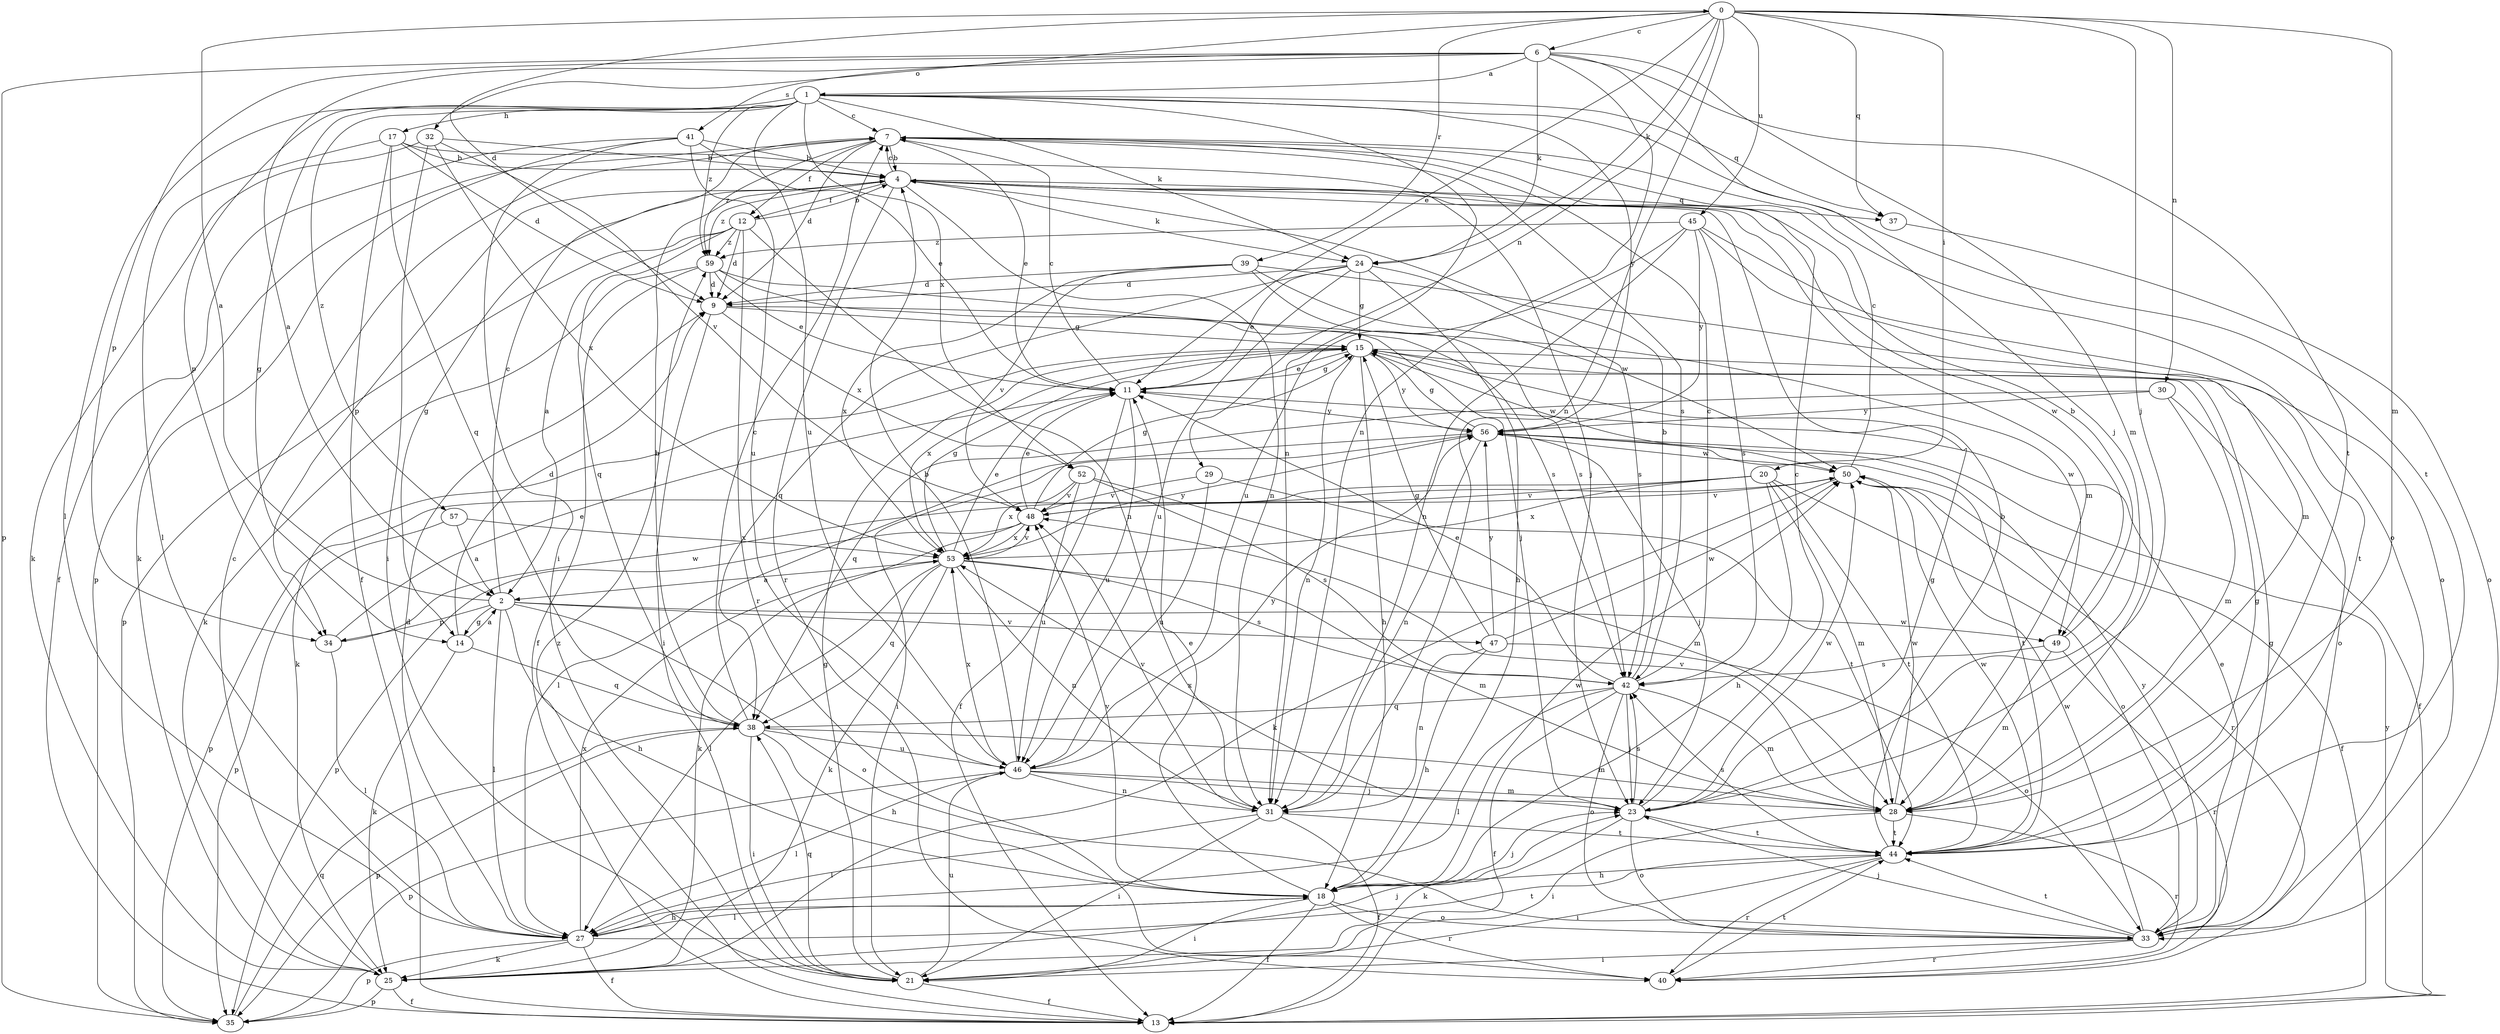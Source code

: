 strict digraph  {
0;
1;
2;
4;
6;
7;
9;
11;
12;
13;
14;
15;
17;
18;
20;
21;
23;
24;
25;
27;
28;
29;
30;
31;
32;
33;
34;
35;
37;
38;
39;
40;
41;
42;
44;
45;
46;
47;
48;
49;
50;
52;
53;
56;
57;
59;
0 -> 6  [label=c];
0 -> 9  [label=d];
0 -> 11  [label=e];
0 -> 20  [label=i];
0 -> 23  [label=j];
0 -> 24  [label=k];
0 -> 28  [label=m];
0 -> 29  [label=n];
0 -> 30  [label=n];
0 -> 31  [label=n];
0 -> 32  [label=o];
0 -> 37  [label=q];
0 -> 39  [label=r];
0 -> 45  [label=u];
1 -> 7  [label=c];
1 -> 14  [label=g];
1 -> 17  [label=h];
1 -> 24  [label=k];
1 -> 27  [label=l];
1 -> 31  [label=n];
1 -> 34  [label=p];
1 -> 37  [label=q];
1 -> 44  [label=t];
1 -> 46  [label=u];
1 -> 52  [label=x];
1 -> 56  [label=y];
1 -> 57  [label=z];
1 -> 59  [label=z];
2 -> 0  [label=a];
2 -> 7  [label=c];
2 -> 14  [label=g];
2 -> 18  [label=h];
2 -> 27  [label=l];
2 -> 33  [label=o];
2 -> 34  [label=p];
2 -> 47  [label=v];
2 -> 49  [label=w];
4 -> 7  [label=c];
4 -> 12  [label=f];
4 -> 14  [label=g];
4 -> 24  [label=k];
4 -> 28  [label=m];
4 -> 31  [label=n];
4 -> 34  [label=p];
4 -> 37  [label=q];
4 -> 40  [label=r];
4 -> 49  [label=w];
4 -> 59  [label=z];
6 -> 1  [label=a];
6 -> 2  [label=a];
6 -> 23  [label=j];
6 -> 24  [label=k];
6 -> 28  [label=m];
6 -> 31  [label=n];
6 -> 34  [label=p];
6 -> 35  [label=p];
6 -> 41  [label=s];
6 -> 44  [label=t];
7 -> 4  [label=b];
7 -> 9  [label=d];
7 -> 11  [label=e];
7 -> 12  [label=f];
7 -> 33  [label=o];
7 -> 35  [label=p];
7 -> 42  [label=s];
7 -> 59  [label=z];
9 -> 15  [label=g];
9 -> 21  [label=i];
9 -> 49  [label=w];
9 -> 52  [label=x];
11 -> 7  [label=c];
11 -> 13  [label=f];
11 -> 15  [label=g];
11 -> 46  [label=u];
11 -> 56  [label=y];
12 -> 2  [label=a];
12 -> 4  [label=b];
12 -> 9  [label=d];
12 -> 31  [label=n];
12 -> 35  [label=p];
12 -> 38  [label=q];
12 -> 40  [label=r];
12 -> 59  [label=z];
13 -> 56  [label=y];
13 -> 59  [label=z];
14 -> 2  [label=a];
14 -> 9  [label=d];
14 -> 25  [label=k];
14 -> 38  [label=q];
15 -> 11  [label=e];
15 -> 18  [label=h];
15 -> 25  [label=k];
15 -> 31  [label=n];
15 -> 33  [label=o];
15 -> 50  [label=w];
15 -> 53  [label=x];
15 -> 56  [label=y];
17 -> 4  [label=b];
17 -> 9  [label=d];
17 -> 13  [label=f];
17 -> 23  [label=j];
17 -> 27  [label=l];
17 -> 38  [label=q];
18 -> 11  [label=e];
18 -> 13  [label=f];
18 -> 21  [label=i];
18 -> 23  [label=j];
18 -> 27  [label=l];
18 -> 33  [label=o];
18 -> 40  [label=r];
18 -> 48  [label=v];
18 -> 50  [label=w];
20 -> 18  [label=h];
20 -> 28  [label=m];
20 -> 33  [label=o];
20 -> 35  [label=p];
20 -> 44  [label=t];
20 -> 48  [label=v];
20 -> 53  [label=x];
21 -> 13  [label=f];
21 -> 15  [label=g];
21 -> 38  [label=q];
21 -> 46  [label=u];
23 -> 7  [label=c];
23 -> 15  [label=g];
23 -> 25  [label=k];
23 -> 33  [label=o];
23 -> 42  [label=s];
23 -> 44  [label=t];
23 -> 50  [label=w];
23 -> 53  [label=x];
24 -> 9  [label=d];
24 -> 11  [label=e];
24 -> 15  [label=g];
24 -> 18  [label=h];
24 -> 38  [label=q];
24 -> 42  [label=s];
24 -> 46  [label=u];
25 -> 7  [label=c];
25 -> 13  [label=f];
25 -> 23  [label=j];
25 -> 35  [label=p];
27 -> 9  [label=d];
27 -> 13  [label=f];
27 -> 18  [label=h];
27 -> 25  [label=k];
27 -> 35  [label=p];
27 -> 44  [label=t];
27 -> 53  [label=x];
28 -> 21  [label=i];
28 -> 40  [label=r];
28 -> 44  [label=t];
28 -> 48  [label=v];
28 -> 50  [label=w];
29 -> 44  [label=t];
29 -> 46  [label=u];
29 -> 48  [label=v];
30 -> 13  [label=f];
30 -> 28  [label=m];
30 -> 38  [label=q];
30 -> 56  [label=y];
31 -> 13  [label=f];
31 -> 21  [label=i];
31 -> 27  [label=l];
31 -> 44  [label=t];
31 -> 48  [label=v];
32 -> 4  [label=b];
32 -> 21  [label=i];
32 -> 25  [label=k];
32 -> 48  [label=v];
32 -> 53  [label=x];
33 -> 11  [label=e];
33 -> 15  [label=g];
33 -> 21  [label=i];
33 -> 23  [label=j];
33 -> 40  [label=r];
33 -> 44  [label=t];
33 -> 50  [label=w];
33 -> 56  [label=y];
34 -> 11  [label=e];
34 -> 27  [label=l];
34 -> 50  [label=w];
35 -> 38  [label=q];
37 -> 33  [label=o];
38 -> 4  [label=b];
38 -> 7  [label=c];
38 -> 18  [label=h];
38 -> 21  [label=i];
38 -> 28  [label=m];
38 -> 35  [label=p];
38 -> 46  [label=u];
39 -> 9  [label=d];
39 -> 42  [label=s];
39 -> 44  [label=t];
39 -> 48  [label=v];
39 -> 50  [label=w];
39 -> 53  [label=x];
40 -> 44  [label=t];
41 -> 4  [label=b];
41 -> 11  [label=e];
41 -> 13  [label=f];
41 -> 21  [label=i];
41 -> 25  [label=k];
41 -> 46  [label=u];
42 -> 4  [label=b];
42 -> 7  [label=c];
42 -> 11  [label=e];
42 -> 13  [label=f];
42 -> 23  [label=j];
42 -> 27  [label=l];
42 -> 28  [label=m];
42 -> 33  [label=o];
42 -> 38  [label=q];
44 -> 4  [label=b];
44 -> 15  [label=g];
44 -> 18  [label=h];
44 -> 21  [label=i];
44 -> 40  [label=r];
44 -> 42  [label=s];
44 -> 50  [label=w];
45 -> 28  [label=m];
45 -> 31  [label=n];
45 -> 33  [label=o];
45 -> 42  [label=s];
45 -> 46  [label=u];
45 -> 56  [label=y];
45 -> 59  [label=z];
46 -> 4  [label=b];
46 -> 23  [label=j];
46 -> 27  [label=l];
46 -> 28  [label=m];
46 -> 31  [label=n];
46 -> 35  [label=p];
46 -> 53  [label=x];
46 -> 56  [label=y];
47 -> 15  [label=g];
47 -> 18  [label=h];
47 -> 31  [label=n];
47 -> 33  [label=o];
47 -> 50  [label=w];
47 -> 56  [label=y];
48 -> 11  [label=e];
48 -> 15  [label=g];
48 -> 25  [label=k];
48 -> 35  [label=p];
48 -> 53  [label=x];
49 -> 4  [label=b];
49 -> 28  [label=m];
49 -> 40  [label=r];
49 -> 42  [label=s];
50 -> 7  [label=c];
50 -> 13  [label=f];
50 -> 25  [label=k];
50 -> 40  [label=r];
50 -> 48  [label=v];
52 -> 28  [label=m];
52 -> 42  [label=s];
52 -> 46  [label=u];
52 -> 48  [label=v];
52 -> 53  [label=x];
53 -> 2  [label=a];
53 -> 11  [label=e];
53 -> 15  [label=g];
53 -> 25  [label=k];
53 -> 27  [label=l];
53 -> 28  [label=m];
53 -> 31  [label=n];
53 -> 38  [label=q];
53 -> 42  [label=s];
53 -> 48  [label=v];
53 -> 56  [label=y];
56 -> 15  [label=g];
56 -> 21  [label=i];
56 -> 23  [label=j];
56 -> 27  [label=l];
56 -> 31  [label=n];
56 -> 44  [label=t];
56 -> 50  [label=w];
57 -> 2  [label=a];
57 -> 35  [label=p];
57 -> 53  [label=x];
59 -> 9  [label=d];
59 -> 11  [label=e];
59 -> 13  [label=f];
59 -> 23  [label=j];
59 -> 25  [label=k];
59 -> 42  [label=s];
}
